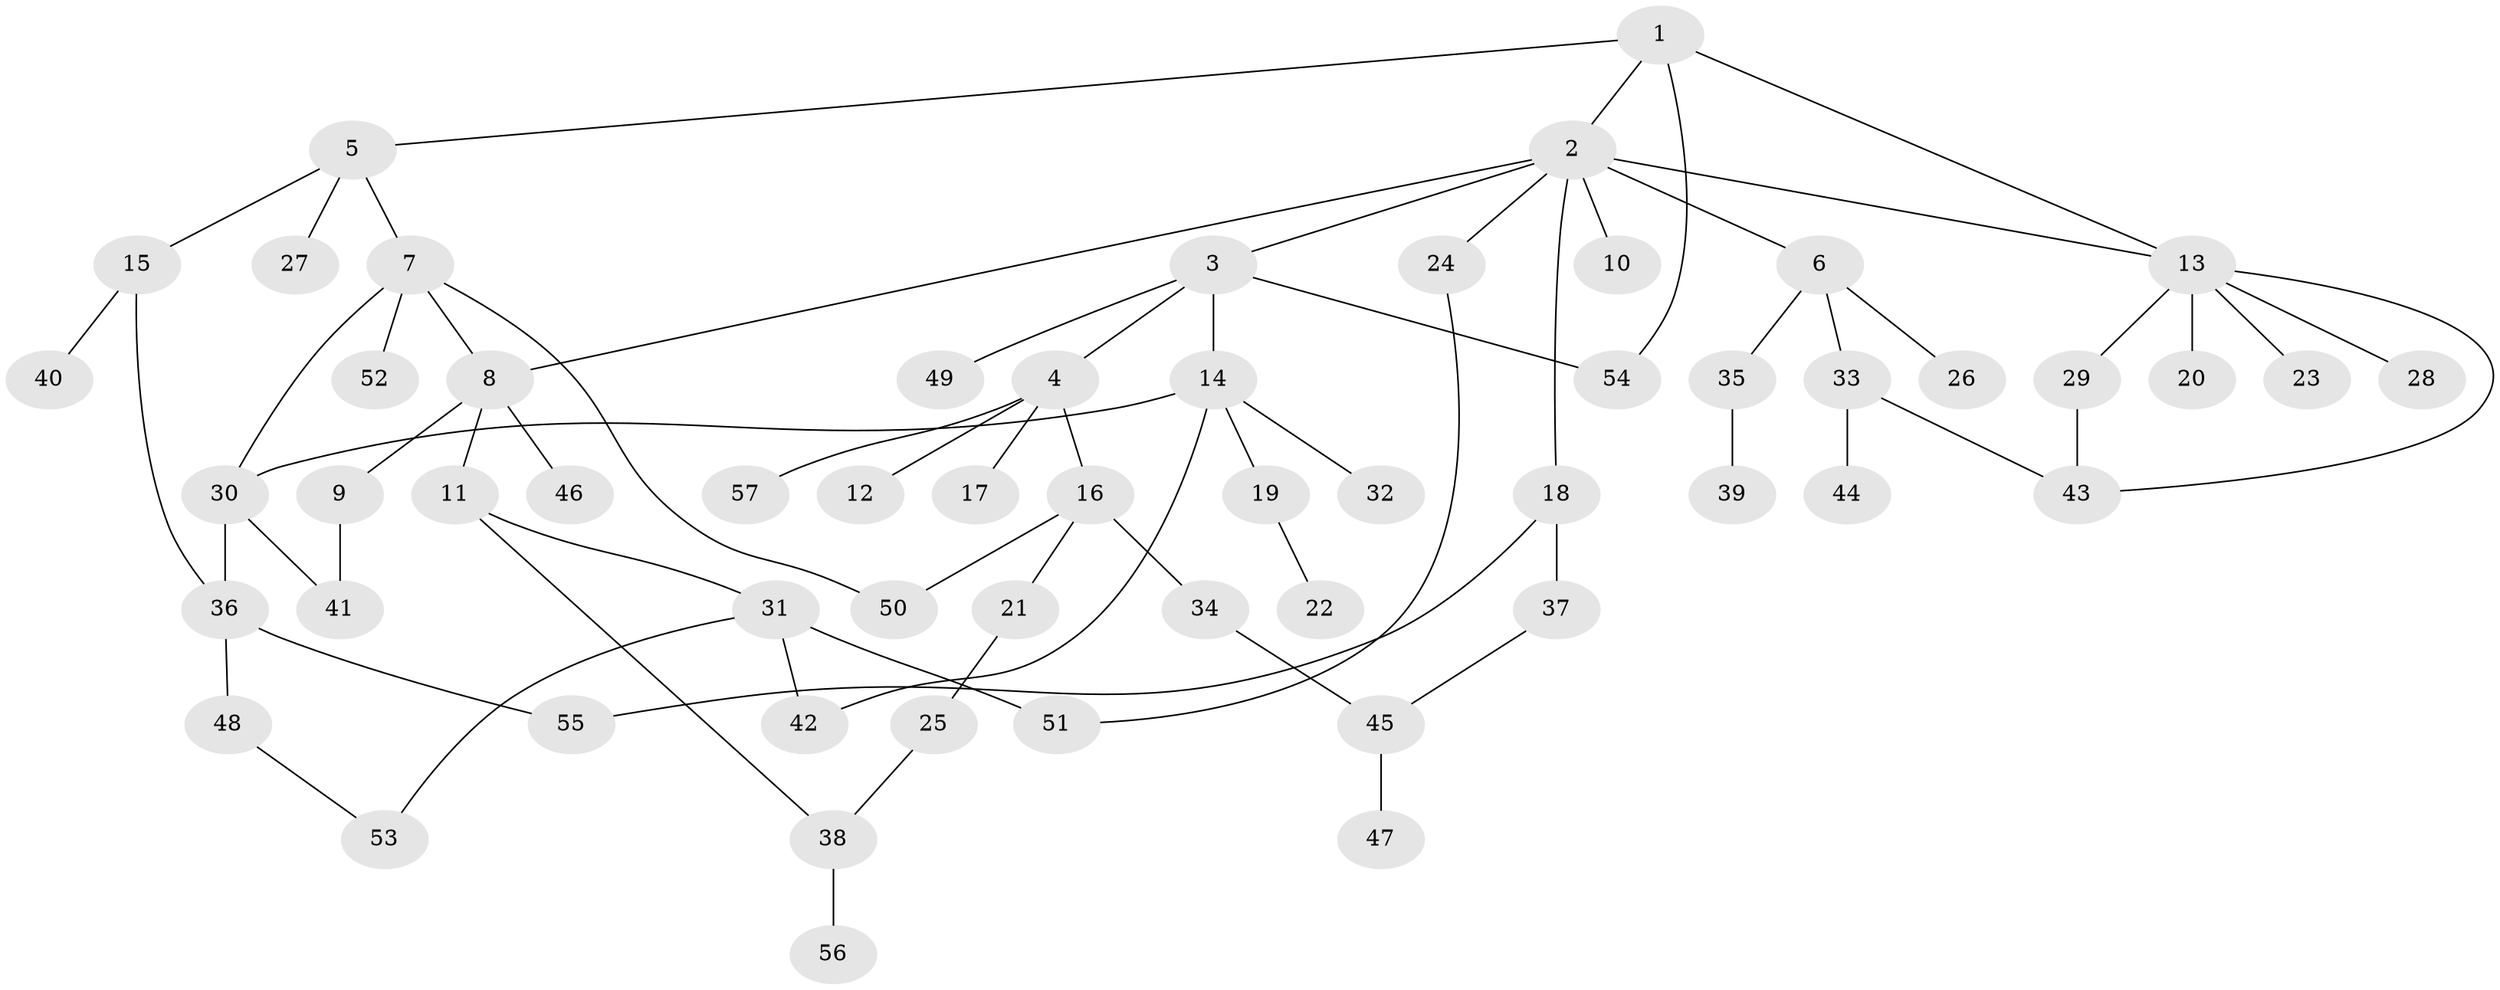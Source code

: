 // Generated by graph-tools (version 1.1) at 2025/13/03/09/25 04:13:39]
// undirected, 57 vertices, 71 edges
graph export_dot {
graph [start="1"]
  node [color=gray90,style=filled];
  1;
  2;
  3;
  4;
  5;
  6;
  7;
  8;
  9;
  10;
  11;
  12;
  13;
  14;
  15;
  16;
  17;
  18;
  19;
  20;
  21;
  22;
  23;
  24;
  25;
  26;
  27;
  28;
  29;
  30;
  31;
  32;
  33;
  34;
  35;
  36;
  37;
  38;
  39;
  40;
  41;
  42;
  43;
  44;
  45;
  46;
  47;
  48;
  49;
  50;
  51;
  52;
  53;
  54;
  55;
  56;
  57;
  1 -- 2;
  1 -- 5;
  1 -- 13;
  1 -- 54;
  2 -- 3;
  2 -- 6;
  2 -- 8;
  2 -- 10;
  2 -- 18;
  2 -- 24;
  2 -- 13;
  3 -- 4;
  3 -- 14;
  3 -- 49;
  3 -- 54;
  4 -- 12;
  4 -- 16;
  4 -- 17;
  4 -- 57;
  5 -- 7;
  5 -- 15;
  5 -- 27;
  6 -- 26;
  6 -- 33;
  6 -- 35;
  7 -- 30;
  7 -- 50;
  7 -- 52;
  7 -- 8;
  8 -- 9;
  8 -- 11;
  8 -- 46;
  9 -- 41;
  11 -- 31;
  11 -- 38;
  13 -- 20;
  13 -- 23;
  13 -- 28;
  13 -- 29;
  13 -- 43;
  14 -- 19;
  14 -- 32;
  14 -- 30;
  14 -- 42;
  15 -- 40;
  15 -- 36;
  16 -- 21;
  16 -- 34;
  16 -- 50;
  18 -- 37;
  18 -- 55;
  19 -- 22;
  21 -- 25;
  24 -- 51;
  25 -- 38;
  29 -- 43;
  30 -- 36;
  30 -- 41;
  31 -- 42;
  31 -- 51;
  31 -- 53;
  33 -- 44;
  33 -- 43;
  34 -- 45;
  35 -- 39;
  36 -- 48;
  36 -- 55;
  37 -- 45;
  38 -- 56;
  45 -- 47;
  48 -- 53;
}
